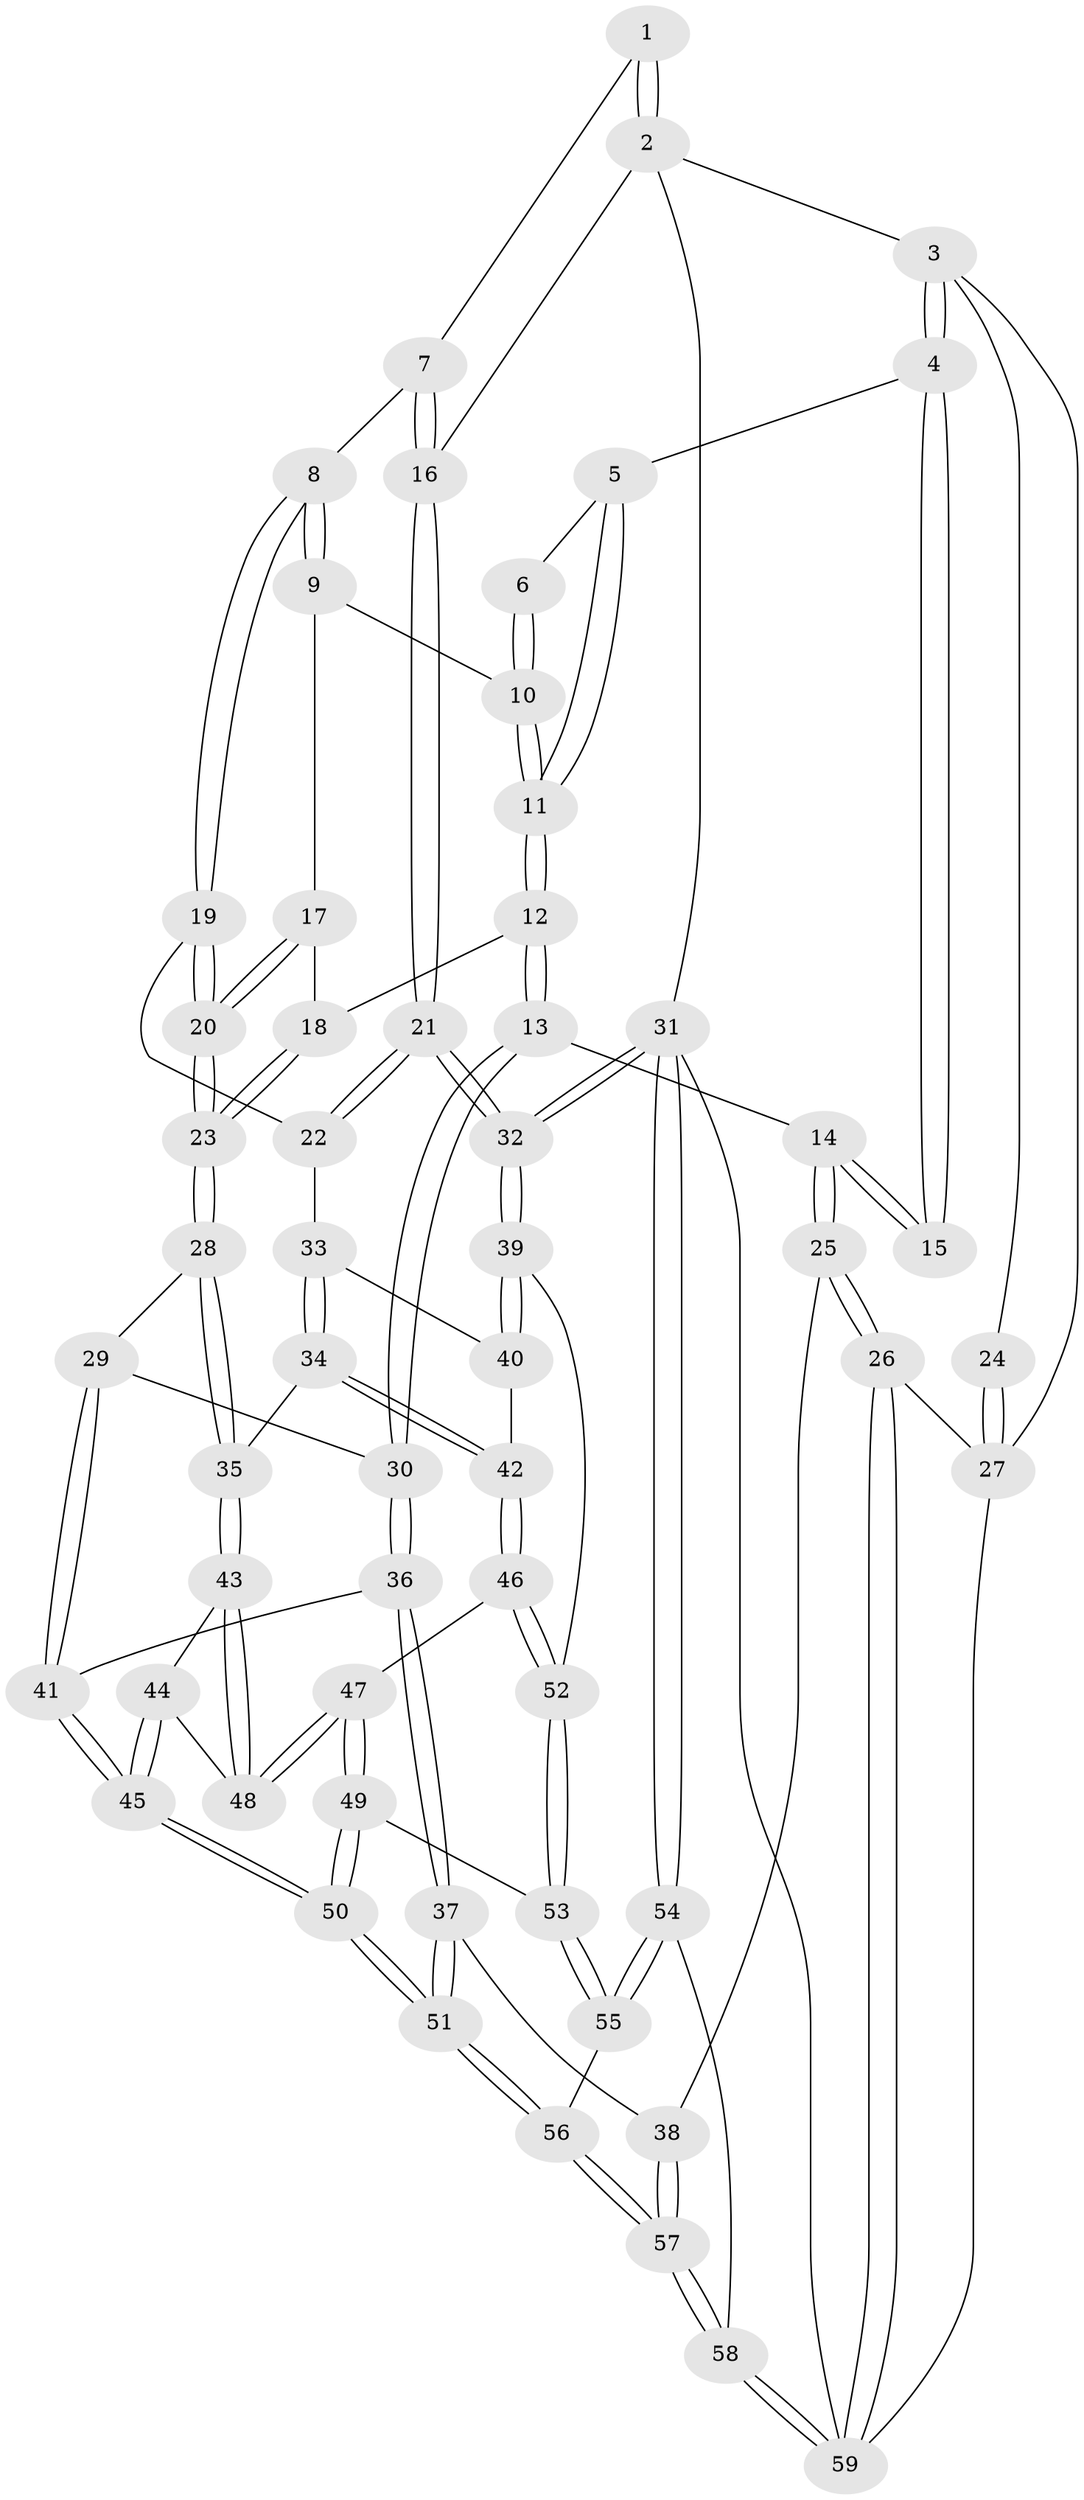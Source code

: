 // Generated by graph-tools (version 1.1) at 2025/11/02/27/25 16:11:54]
// undirected, 59 vertices, 144 edges
graph export_dot {
graph [start="1"]
  node [color=gray90,style=filled];
  1 [pos="+0.8243075644251013+0"];
  2 [pos="+1+0"];
  3 [pos="+0+0"];
  4 [pos="+0.34351013238088857+0"];
  5 [pos="+0.36483590316520875+0"];
  6 [pos="+0.600767518353001+0"];
  7 [pos="+0.8330788641769719+0.13146368291153074"];
  8 [pos="+0.7948459851604103+0.22252603768968504"];
  9 [pos="+0.7215112330425655+0.1982148328122622"];
  10 [pos="+0.645970124135526+0.11362662243852013"];
  11 [pos="+0.4932039498465505+0.23583652704333466"];
  12 [pos="+0.447838299002993+0.3103120383711759"];
  13 [pos="+0.3989278080392402+0.33682875549387475"];
  14 [pos="+0.27300088113189774+0.2762819780022576"];
  15 [pos="+0.21833423638983976+0.20161468730358537"];
  16 [pos="+1+0"];
  17 [pos="+0.6560647690102406+0.28753160716348275"];
  18 [pos="+0.5481313221654791+0.32664755837264353"];
  19 [pos="+0.8879669843759591+0.3102604852365998"];
  20 [pos="+0.69363067713238+0.429271409300885"];
  21 [pos="+1+0.3549434027431344"];
  22 [pos="+0.9208571737942618+0.3213570451205281"];
  23 [pos="+0.6753676521969918+0.4543620518674915"];
  24 [pos="+0.16053670572963782+0.20711261698695543"];
  25 [pos="+0.03939200236888525+0.7105950034510226"];
  26 [pos="+0+0.7347294125642347"];
  27 [pos="+0+0.28064903392903645"];
  28 [pos="+0.6721641203973014+0.4683004790673992"];
  29 [pos="+0.5460098498370308+0.4650114936449809"];
  30 [pos="+0.41244900219784253+0.39927400102622107"];
  31 [pos="+1+1"];
  32 [pos="+1+0.5224241057730337"];
  33 [pos="+0.8094758295644614+0.49889457672364657"];
  34 [pos="+0.6739539754464329+0.47427239334305765"];
  35 [pos="+0.6736763909600998+0.47407857909401635"];
  36 [pos="+0.38997549321272734+0.5384363309542577"];
  37 [pos="+0.335476962876622+0.5940902693165026"];
  38 [pos="+0.05516224708968374+0.7119299495743916"];
  39 [pos="+1+0.551587852143778"];
  40 [pos="+0.8151926849080575+0.5196022825116495"];
  41 [pos="+0.543562851419803+0.614154612981829"];
  42 [pos="+0.791532895909939+0.6221674292210501"];
  43 [pos="+0.6469445020790981+0.5278408426651029"];
  44 [pos="+0.5936219625581172+0.5923978138006937"];
  45 [pos="+0.5542140600328328+0.6232663985210305"];
  46 [pos="+0.7993271362949659+0.6500478445913201"];
  47 [pos="+0.7594834247831128+0.6750397996096491"];
  48 [pos="+0.710112283578155+0.6336626246072852"];
  49 [pos="+0.659284631143736+0.7921178845714698"];
  50 [pos="+0.5750796307244455+0.8255111908140064"];
  51 [pos="+0.552726214708145+0.8533665835005367"];
  52 [pos="+0.9229235267136219+0.6682065321501914"];
  53 [pos="+0.8855456517731564+0.8692934716688326"];
  54 [pos="+1+1"];
  55 [pos="+0.9190700745505984+0.9369497032465423"];
  56 [pos="+0.5188527670960983+0.924704046413215"];
  57 [pos="+0.49798000720389246+0.9593158636071577"];
  58 [pos="+0.504430994886897+1"];
  59 [pos="+0+1"];
  1 -- 2;
  1 -- 2;
  1 -- 7;
  2 -- 3;
  2 -- 16;
  2 -- 31;
  3 -- 4;
  3 -- 4;
  3 -- 24;
  3 -- 27;
  4 -- 5;
  4 -- 15;
  4 -- 15;
  5 -- 6;
  5 -- 11;
  5 -- 11;
  6 -- 10;
  6 -- 10;
  7 -- 8;
  7 -- 16;
  7 -- 16;
  8 -- 9;
  8 -- 9;
  8 -- 19;
  8 -- 19;
  9 -- 10;
  9 -- 17;
  10 -- 11;
  10 -- 11;
  11 -- 12;
  11 -- 12;
  12 -- 13;
  12 -- 13;
  12 -- 18;
  13 -- 14;
  13 -- 30;
  13 -- 30;
  14 -- 15;
  14 -- 15;
  14 -- 25;
  14 -- 25;
  16 -- 21;
  16 -- 21;
  17 -- 18;
  17 -- 20;
  17 -- 20;
  18 -- 23;
  18 -- 23;
  19 -- 20;
  19 -- 20;
  19 -- 22;
  20 -- 23;
  20 -- 23;
  21 -- 22;
  21 -- 22;
  21 -- 32;
  21 -- 32;
  22 -- 33;
  23 -- 28;
  23 -- 28;
  24 -- 27;
  24 -- 27;
  25 -- 26;
  25 -- 26;
  25 -- 38;
  26 -- 27;
  26 -- 59;
  26 -- 59;
  27 -- 59;
  28 -- 29;
  28 -- 35;
  28 -- 35;
  29 -- 30;
  29 -- 41;
  29 -- 41;
  30 -- 36;
  30 -- 36;
  31 -- 32;
  31 -- 32;
  31 -- 54;
  31 -- 54;
  31 -- 59;
  32 -- 39;
  32 -- 39;
  33 -- 34;
  33 -- 34;
  33 -- 40;
  34 -- 35;
  34 -- 42;
  34 -- 42;
  35 -- 43;
  35 -- 43;
  36 -- 37;
  36 -- 37;
  36 -- 41;
  37 -- 38;
  37 -- 51;
  37 -- 51;
  38 -- 57;
  38 -- 57;
  39 -- 40;
  39 -- 40;
  39 -- 52;
  40 -- 42;
  41 -- 45;
  41 -- 45;
  42 -- 46;
  42 -- 46;
  43 -- 44;
  43 -- 48;
  43 -- 48;
  44 -- 45;
  44 -- 45;
  44 -- 48;
  45 -- 50;
  45 -- 50;
  46 -- 47;
  46 -- 52;
  46 -- 52;
  47 -- 48;
  47 -- 48;
  47 -- 49;
  47 -- 49;
  49 -- 50;
  49 -- 50;
  49 -- 53;
  50 -- 51;
  50 -- 51;
  51 -- 56;
  51 -- 56;
  52 -- 53;
  52 -- 53;
  53 -- 55;
  53 -- 55;
  54 -- 55;
  54 -- 55;
  54 -- 58;
  55 -- 56;
  56 -- 57;
  56 -- 57;
  57 -- 58;
  57 -- 58;
  58 -- 59;
  58 -- 59;
}
